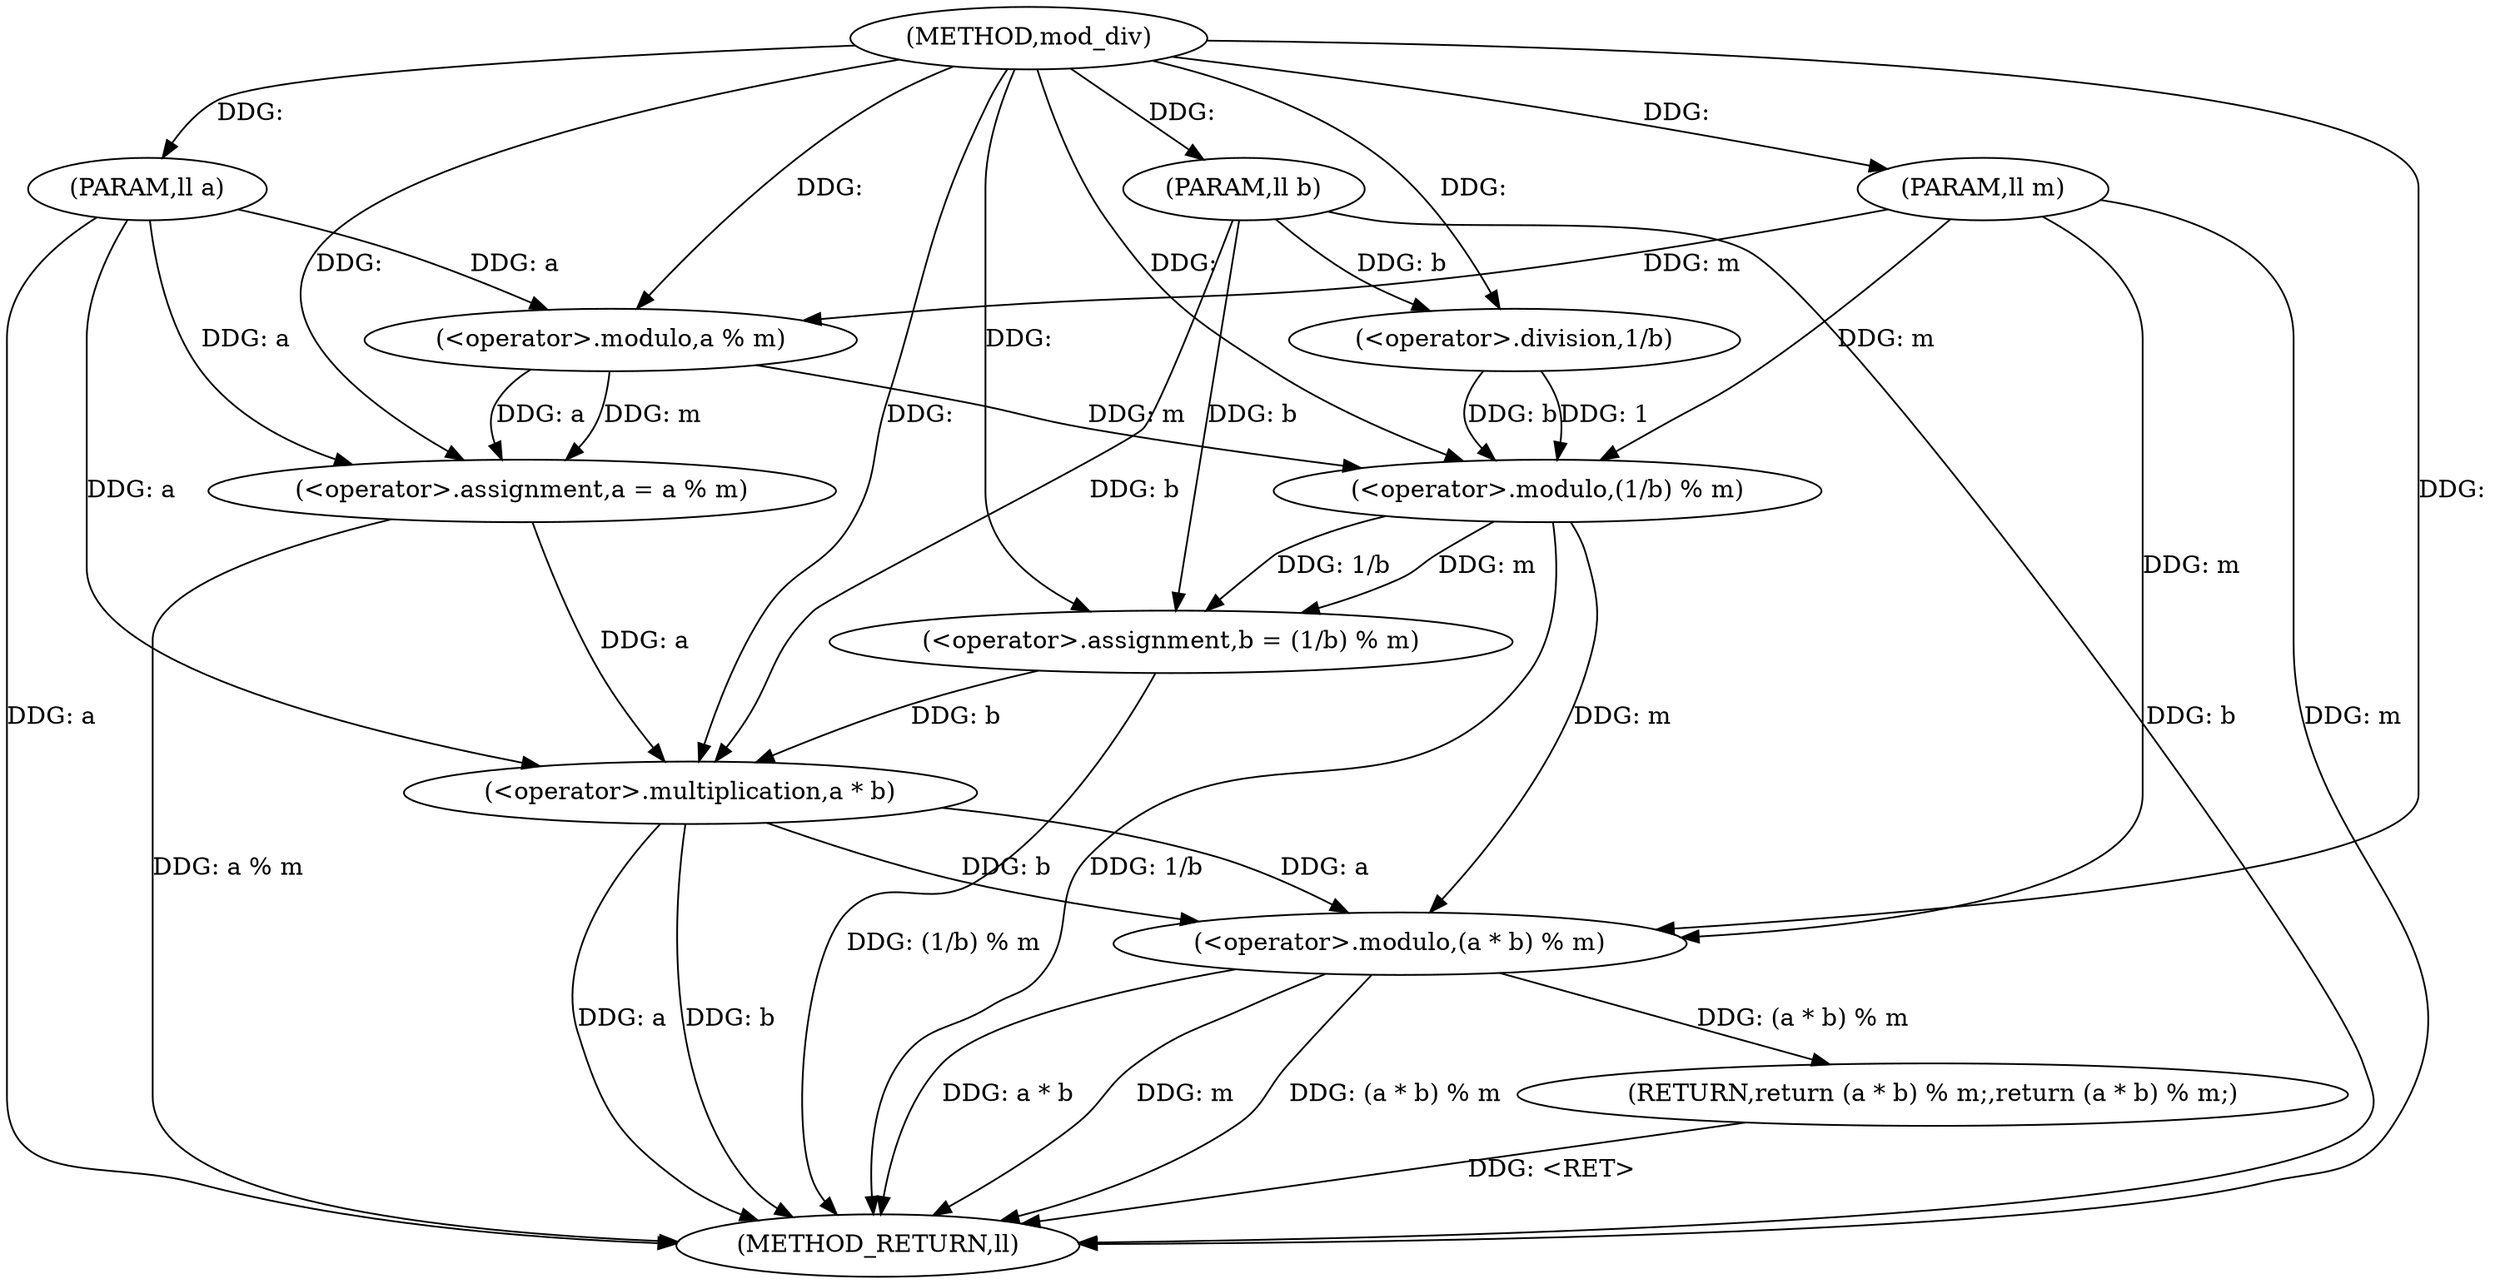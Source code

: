 digraph "mod_div" {  
"1000184" [label = "(METHOD,mod_div)" ]
"1000207" [label = "(METHOD_RETURN,ll)" ]
"1000185" [label = "(PARAM,ll a)" ]
"1000186" [label = "(PARAM,ll b)" ]
"1000187" [label = "(PARAM,ll m)" ]
"1000189" [label = "(<operator>.assignment,a = a % m)" ]
"1000194" [label = "(<operator>.assignment,b = (1/b) % m)" ]
"1000201" [label = "(RETURN,return (a * b) % m;,return (a * b) % m;)" ]
"1000202" [label = "(<operator>.modulo,(a * b) % m)" ]
"1000191" [label = "(<operator>.modulo,a % m)" ]
"1000196" [label = "(<operator>.modulo,(1/b) % m)" ]
"1000197" [label = "(<operator>.division,1/b)" ]
"1000203" [label = "(<operator>.multiplication,a * b)" ]
  "1000201" -> "1000207"  [ label = "DDG: <RET>"] 
  "1000185" -> "1000207"  [ label = "DDG: a"] 
  "1000186" -> "1000207"  [ label = "DDG: b"] 
  "1000187" -> "1000207"  [ label = "DDG: m"] 
  "1000189" -> "1000207"  [ label = "DDG: a % m"] 
  "1000196" -> "1000207"  [ label = "DDG: 1/b"] 
  "1000194" -> "1000207"  [ label = "DDG: (1/b) % m"] 
  "1000203" -> "1000207"  [ label = "DDG: a"] 
  "1000203" -> "1000207"  [ label = "DDG: b"] 
  "1000202" -> "1000207"  [ label = "DDG: a * b"] 
  "1000202" -> "1000207"  [ label = "DDG: m"] 
  "1000202" -> "1000207"  [ label = "DDG: (a * b) % m"] 
  "1000184" -> "1000185"  [ label = "DDG: "] 
  "1000184" -> "1000186"  [ label = "DDG: "] 
  "1000184" -> "1000187"  [ label = "DDG: "] 
  "1000191" -> "1000189"  [ label = "DDG: m"] 
  "1000191" -> "1000189"  [ label = "DDG: a"] 
  "1000196" -> "1000194"  [ label = "DDG: m"] 
  "1000196" -> "1000194"  [ label = "DDG: 1/b"] 
  "1000202" -> "1000201"  [ label = "DDG: (a * b) % m"] 
  "1000185" -> "1000189"  [ label = "DDG: a"] 
  "1000184" -> "1000189"  [ label = "DDG: "] 
  "1000186" -> "1000194"  [ label = "DDG: b"] 
  "1000184" -> "1000194"  [ label = "DDG: "] 
  "1000185" -> "1000191"  [ label = "DDG: a"] 
  "1000184" -> "1000191"  [ label = "DDG: "] 
  "1000187" -> "1000191"  [ label = "DDG: m"] 
  "1000197" -> "1000196"  [ label = "DDG: b"] 
  "1000197" -> "1000196"  [ label = "DDG: 1"] 
  "1000191" -> "1000196"  [ label = "DDG: m"] 
  "1000187" -> "1000196"  [ label = "DDG: m"] 
  "1000184" -> "1000196"  [ label = "DDG: "] 
  "1000203" -> "1000202"  [ label = "DDG: b"] 
  "1000203" -> "1000202"  [ label = "DDG: a"] 
  "1000196" -> "1000202"  [ label = "DDG: m"] 
  "1000187" -> "1000202"  [ label = "DDG: m"] 
  "1000184" -> "1000202"  [ label = "DDG: "] 
  "1000184" -> "1000197"  [ label = "DDG: "] 
  "1000186" -> "1000197"  [ label = "DDG: b"] 
  "1000189" -> "1000203"  [ label = "DDG: a"] 
  "1000185" -> "1000203"  [ label = "DDG: a"] 
  "1000184" -> "1000203"  [ label = "DDG: "] 
  "1000194" -> "1000203"  [ label = "DDG: b"] 
  "1000186" -> "1000203"  [ label = "DDG: b"] 
}
